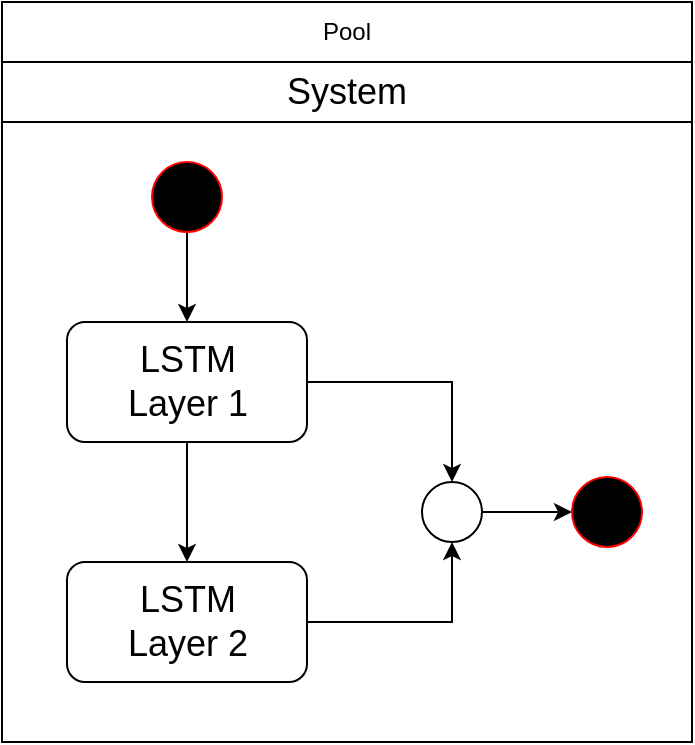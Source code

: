 <mxfile version="13.8.0" type="github">
  <diagram id="gTpZxySX7KsCYIdbHtud" name="Page-1">
    <mxGraphModel dx="868" dy="479" grid="1" gridSize="10" guides="1" tooltips="1" connect="1" arrows="1" fold="1" page="1" pageScale="1" pageWidth="850" pageHeight="1100" math="0" shadow="0">
      <root>
        <mxCell id="0" />
        <mxCell id="1" parent="0" />
        <mxCell id="qQcGfu4aJAht8PMaA61o-1" value="Pool" style="rounded=0;whiteSpace=wrap;html=1;" vertex="1" parent="1">
          <mxGeometry x="215" y="80" width="345" height="30" as="geometry" />
        </mxCell>
        <mxCell id="qQcGfu4aJAht8PMaA61o-2" value="&lt;font style=&quot;font-size: 18px&quot;&gt;System&lt;/font&gt;" style="rounded=0;whiteSpace=wrap;html=1;" vertex="1" parent="1">
          <mxGeometry x="215" y="110" width="345" height="30" as="geometry" />
        </mxCell>
        <mxCell id="qQcGfu4aJAht8PMaA61o-3" value="" style="rounded=0;whiteSpace=wrap;html=1;" vertex="1" parent="1">
          <mxGeometry x="215" y="140" width="345" height="310" as="geometry" />
        </mxCell>
        <mxCell id="qQcGfu4aJAht8PMaA61o-9" style="edgeStyle=orthogonalEdgeStyle;rounded=0;orthogonalLoop=1;jettySize=auto;html=1;entryX=0.5;entryY=0;entryDx=0;entryDy=0;" edge="1" parent="1" source="qQcGfu4aJAht8PMaA61o-4" target="qQcGfu4aJAht8PMaA61o-5">
          <mxGeometry relative="1" as="geometry" />
        </mxCell>
        <mxCell id="qQcGfu4aJAht8PMaA61o-4" value="" style="ellipse;whiteSpace=wrap;html=1;aspect=fixed;fillColor=#000000;strokeColor=#FF0000;" vertex="1" parent="1">
          <mxGeometry x="290" y="160" width="35" height="35" as="geometry" />
        </mxCell>
        <mxCell id="qQcGfu4aJAht8PMaA61o-10" style="edgeStyle=orthogonalEdgeStyle;rounded=0;orthogonalLoop=1;jettySize=auto;html=1;entryX=0.5;entryY=0;entryDx=0;entryDy=0;" edge="1" parent="1" source="qQcGfu4aJAht8PMaA61o-5" target="qQcGfu4aJAht8PMaA61o-6">
          <mxGeometry relative="1" as="geometry" />
        </mxCell>
        <mxCell id="qQcGfu4aJAht8PMaA61o-12" style="edgeStyle=orthogonalEdgeStyle;rounded=0;orthogonalLoop=1;jettySize=auto;html=1;entryX=0.5;entryY=0;entryDx=0;entryDy=0;" edge="1" parent="1" source="qQcGfu4aJAht8PMaA61o-5" target="qQcGfu4aJAht8PMaA61o-7">
          <mxGeometry relative="1" as="geometry" />
        </mxCell>
        <mxCell id="qQcGfu4aJAht8PMaA61o-5" value="&lt;div&gt;&lt;font style=&quot;font-size: 18px&quot;&gt;LSTM&lt;/font&gt;&lt;/div&gt;&lt;div&gt;&lt;font style=&quot;font-size: 18px&quot;&gt; Layer 1&lt;/font&gt;&lt;/div&gt;" style="rounded=1;whiteSpace=wrap;html=1;strokeColor=#000000;fillColor=#FFFFFF;" vertex="1" parent="1">
          <mxGeometry x="247.5" y="240" width="120" height="60" as="geometry" />
        </mxCell>
        <mxCell id="qQcGfu4aJAht8PMaA61o-13" style="edgeStyle=orthogonalEdgeStyle;rounded=0;orthogonalLoop=1;jettySize=auto;html=1;entryX=0.5;entryY=1;entryDx=0;entryDy=0;" edge="1" parent="1" source="qQcGfu4aJAht8PMaA61o-6" target="qQcGfu4aJAht8PMaA61o-7">
          <mxGeometry relative="1" as="geometry" />
        </mxCell>
        <mxCell id="qQcGfu4aJAht8PMaA61o-6" value="&lt;div&gt;&lt;font style=&quot;font-size: 18px&quot;&gt;LSTM&lt;/font&gt;&lt;/div&gt;&lt;div&gt;&lt;font style=&quot;font-size: 18px&quot;&gt; Layer 2&lt;br&gt;&lt;/font&gt;&lt;/div&gt;" style="rounded=1;whiteSpace=wrap;html=1;strokeColor=#000000;fillColor=#FFFFFF;" vertex="1" parent="1">
          <mxGeometry x="247.5" y="360" width="120" height="60" as="geometry" />
        </mxCell>
        <mxCell id="qQcGfu4aJAht8PMaA61o-14" style="edgeStyle=orthogonalEdgeStyle;rounded=0;orthogonalLoop=1;jettySize=auto;html=1;entryX=0;entryY=0.5;entryDx=0;entryDy=0;" edge="1" parent="1" source="qQcGfu4aJAht8PMaA61o-7" target="qQcGfu4aJAht8PMaA61o-8">
          <mxGeometry relative="1" as="geometry" />
        </mxCell>
        <mxCell id="qQcGfu4aJAht8PMaA61o-7" value="" style="ellipse;whiteSpace=wrap;html=1;aspect=fixed;strokeColor=#000000;fillColor=#FFFFFF;" vertex="1" parent="1">
          <mxGeometry x="425" y="320" width="30" height="30" as="geometry" />
        </mxCell>
        <mxCell id="qQcGfu4aJAht8PMaA61o-8" value="" style="ellipse;whiteSpace=wrap;html=1;aspect=fixed;fillColor=#000000;strokeColor=#FF0000;" vertex="1" parent="1">
          <mxGeometry x="500" y="317.5" width="35" height="35" as="geometry" />
        </mxCell>
      </root>
    </mxGraphModel>
  </diagram>
</mxfile>
